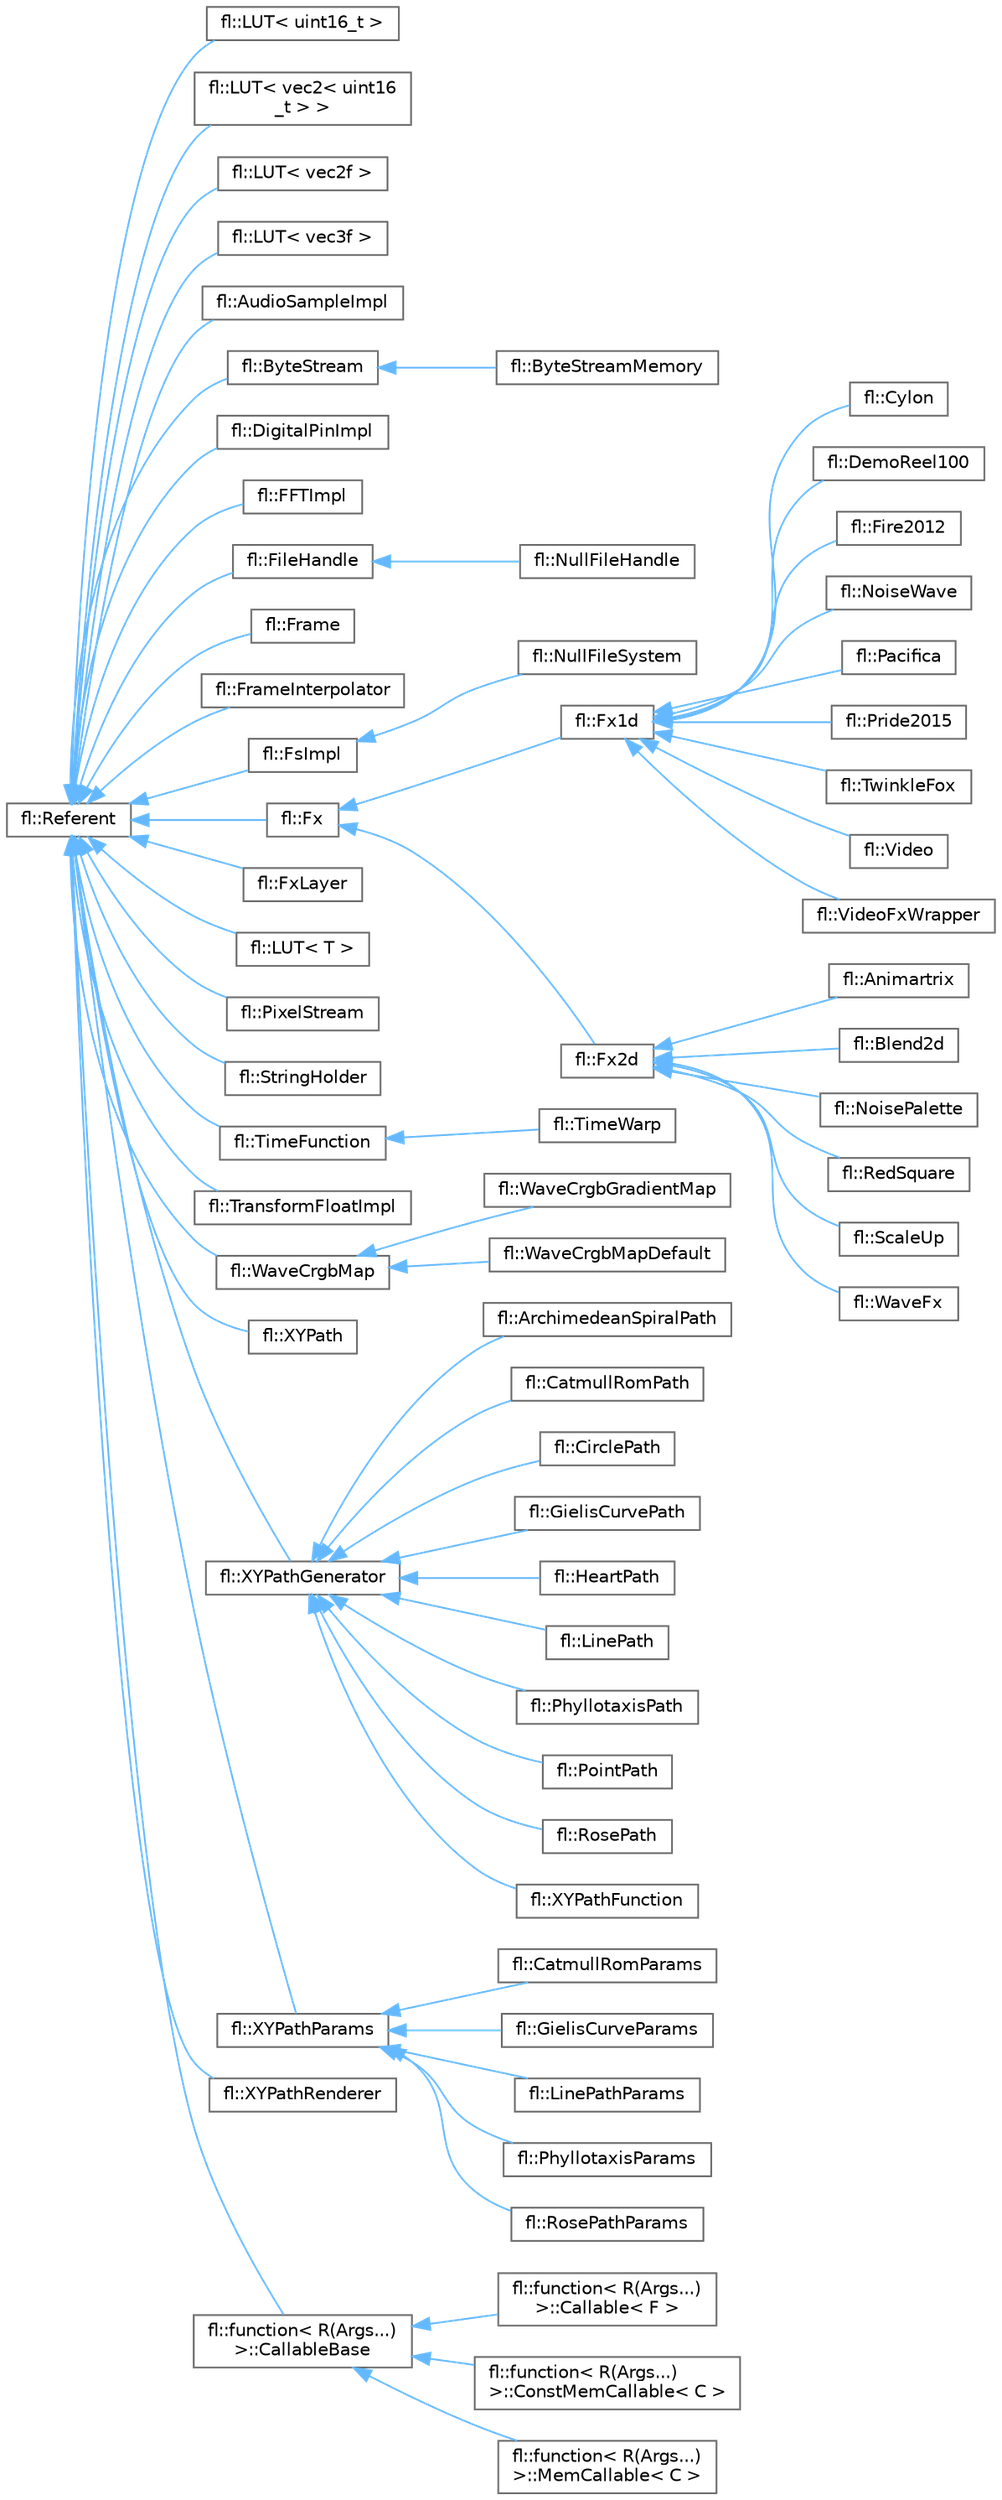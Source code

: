 digraph "Graphical Class Hierarchy"
{
 // INTERACTIVE_SVG=YES
 // LATEX_PDF_SIZE
  bgcolor="transparent";
  edge [fontname=Helvetica,fontsize=10,labelfontname=Helvetica,labelfontsize=10];
  node [fontname=Helvetica,fontsize=10,shape=box,height=0.2,width=0.4];
  rankdir="LR";
  Node0 [id="Node000000",label="fl::Referent",height=0.2,width=0.4,color="grey40", fillcolor="white", style="filled",URL="$d6/d16/classfl_1_1_referent.html",tooltip=" "];
  Node0 -> Node1 [id="edge153_Node000000_Node000001",dir="back",color="steelblue1",style="solid",tooltip=" "];
  Node1 [id="Node000001",label="fl::LUT\< uint16_t \>",height=0.2,width=0.4,color="grey40", fillcolor="white", style="filled",URL="$d6/d18/classfl_1_1_l_u_t.html",tooltip=" "];
  Node0 -> Node2 [id="edge154_Node000000_Node000002",dir="back",color="steelblue1",style="solid",tooltip=" "];
  Node2 [id="Node000002",label="fl::LUT\< vec2\< uint16\l_t \> \>",height=0.2,width=0.4,color="grey40", fillcolor="white", style="filled",URL="$d6/d18/classfl_1_1_l_u_t.html",tooltip=" "];
  Node0 -> Node3 [id="edge155_Node000000_Node000003",dir="back",color="steelblue1",style="solid",tooltip=" "];
  Node3 [id="Node000003",label="fl::LUT\< vec2f \>",height=0.2,width=0.4,color="grey40", fillcolor="white", style="filled",URL="$d6/d18/classfl_1_1_l_u_t.html",tooltip=" "];
  Node0 -> Node4 [id="edge156_Node000000_Node000004",dir="back",color="steelblue1",style="solid",tooltip=" "];
  Node4 [id="Node000004",label="fl::LUT\< vec3f \>",height=0.2,width=0.4,color="grey40", fillcolor="white", style="filled",URL="$d6/d18/classfl_1_1_l_u_t.html",tooltip=" "];
  Node0 -> Node5 [id="edge157_Node000000_Node000005",dir="back",color="steelblue1",style="solid",tooltip=" "];
  Node5 [id="Node000005",label="fl::AudioSampleImpl",height=0.2,width=0.4,color="grey40", fillcolor="white", style="filled",URL="$da/d39/classfl_1_1_audio_sample_impl.html",tooltip=" "];
  Node0 -> Node6 [id="edge158_Node000000_Node000006",dir="back",color="steelblue1",style="solid",tooltip=" "];
  Node6 [id="Node000006",label="fl::ByteStream",height=0.2,width=0.4,color="grey40", fillcolor="white", style="filled",URL="$d2/d5e/classfl_1_1_byte_stream.html",tooltip=" "];
  Node6 -> Node7 [id="edge159_Node000006_Node000007",dir="back",color="steelblue1",style="solid",tooltip=" "];
  Node7 [id="Node000007",label="fl::ByteStreamMemory",height=0.2,width=0.4,color="grey40", fillcolor="white", style="filled",URL="$d1/dc0/classfl_1_1_byte_stream_memory.html",tooltip=" "];
  Node0 -> Node8 [id="edge160_Node000000_Node000008",dir="back",color="steelblue1",style="solid",tooltip=" "];
  Node8 [id="Node000008",label="fl::DigitalPinImpl",height=0.2,width=0.4,color="grey40", fillcolor="white", style="filled",URL="$d3/d25/classfl_1_1_digital_pin_impl.html",tooltip=" "];
  Node0 -> Node9 [id="edge161_Node000000_Node000009",dir="back",color="steelblue1",style="solid",tooltip=" "];
  Node9 [id="Node000009",label="fl::FFTImpl",height=0.2,width=0.4,color="grey40", fillcolor="white", style="filled",URL="$de/d9d/classfl_1_1_f_f_t_impl.html",tooltip=" "];
  Node0 -> Node10 [id="edge162_Node000000_Node000010",dir="back",color="steelblue1",style="solid",tooltip=" "];
  Node10 [id="Node000010",label="fl::FileHandle",height=0.2,width=0.4,color="grey40", fillcolor="white", style="filled",URL="$d5/d86/classfl_1_1_file_handle.html",tooltip=" "];
  Node10 -> Node11 [id="edge163_Node000010_Node000011",dir="back",color="steelblue1",style="solid",tooltip=" "];
  Node11 [id="Node000011",label="fl::NullFileHandle",height=0.2,width=0.4,color="grey40", fillcolor="white", style="filled",URL="$df/dab/classfl_1_1_null_file_handle.html",tooltip=" "];
  Node0 -> Node12 [id="edge164_Node000000_Node000012",dir="back",color="steelblue1",style="solid",tooltip=" "];
  Node12 [id="Node000012",label="fl::Frame",height=0.2,width=0.4,color="grey40", fillcolor="white", style="filled",URL="$d1/de0/classfl_1_1_frame.html",tooltip=" "];
  Node0 -> Node13 [id="edge165_Node000000_Node000013",dir="back",color="steelblue1",style="solid",tooltip=" "];
  Node13 [id="Node000013",label="fl::FrameInterpolator",height=0.2,width=0.4,color="grey40", fillcolor="white", style="filled",URL="$d8/d94/classfl_1_1_frame_interpolator.html",tooltip=" "];
  Node0 -> Node14 [id="edge166_Node000000_Node000014",dir="back",color="steelblue1",style="solid",tooltip=" "];
  Node14 [id="Node000014",label="fl::FsImpl",height=0.2,width=0.4,color="grey40", fillcolor="white", style="filled",URL="$d7/d43/classfl_1_1_fs_impl.html",tooltip=" "];
  Node14 -> Node15 [id="edge167_Node000014_Node000015",dir="back",color="steelblue1",style="solid",tooltip=" "];
  Node15 [id="Node000015",label="fl::NullFileSystem",height=0.2,width=0.4,color="grey40", fillcolor="white", style="filled",URL="$db/d93/classfl_1_1_null_file_system.html",tooltip=" "];
  Node0 -> Node16 [id="edge168_Node000000_Node000016",dir="back",color="steelblue1",style="solid",tooltip=" "];
  Node16 [id="Node000016",label="fl::Fx",height=0.2,width=0.4,color="grey40", fillcolor="white", style="filled",URL="$da/d5d/classfl_1_1_fx.html",tooltip=" "];
  Node16 -> Node17 [id="edge169_Node000016_Node000017",dir="back",color="steelblue1",style="solid",tooltip=" "];
  Node17 [id="Node000017",label="fl::Fx1d",height=0.2,width=0.4,color="grey40", fillcolor="white", style="filled",URL="$d4/d1c/classfl_1_1_fx1d.html",tooltip=" "];
  Node17 -> Node18 [id="edge170_Node000017_Node000018",dir="back",color="steelblue1",style="solid",tooltip=" "];
  Node18 [id="Node000018",label="fl::Cylon",height=0.2,width=0.4,color="grey40", fillcolor="white", style="filled",URL="$dc/dd6/classfl_1_1_cylon.html",tooltip="An animation that moves a single LED back and forth (Larson Scanner effect)"];
  Node17 -> Node19 [id="edge171_Node000017_Node000019",dir="back",color="steelblue1",style="solid",tooltip=" "];
  Node19 [id="Node000019",label="fl::DemoReel100",height=0.2,width=0.4,color="grey40", fillcolor="white", style="filled",URL="$d1/d60/classfl_1_1_demo_reel100.html",tooltip=" "];
  Node17 -> Node20 [id="edge172_Node000017_Node000020",dir="back",color="steelblue1",style="solid",tooltip=" "];
  Node20 [id="Node000020",label="fl::Fire2012",height=0.2,width=0.4,color="grey40", fillcolor="white", style="filled",URL="$d5/d9b/classfl_1_1_fire2012.html",tooltip=" "];
  Node17 -> Node21 [id="edge173_Node000017_Node000021",dir="back",color="steelblue1",style="solid",tooltip=" "];
  Node21 [id="Node000021",label="fl::NoiseWave",height=0.2,width=0.4,color="grey40", fillcolor="white", style="filled",URL="$d5/d3c/classfl_1_1_noise_wave.html",tooltip=" "];
  Node17 -> Node22 [id="edge174_Node000017_Node000022",dir="back",color="steelblue1",style="solid",tooltip=" "];
  Node22 [id="Node000022",label="fl::Pacifica",height=0.2,width=0.4,color="grey40", fillcolor="white", style="filled",URL="$d2/db2/classfl_1_1_pacifica.html",tooltip=" "];
  Node17 -> Node23 [id="edge175_Node000017_Node000023",dir="back",color="steelblue1",style="solid",tooltip=" "];
  Node23 [id="Node000023",label="fl::Pride2015",height=0.2,width=0.4,color="grey40", fillcolor="white", style="filled",URL="$df/d11/classfl_1_1_pride2015.html",tooltip=" "];
  Node17 -> Node24 [id="edge176_Node000017_Node000024",dir="back",color="steelblue1",style="solid",tooltip=" "];
  Node24 [id="Node000024",label="fl::TwinkleFox",height=0.2,width=0.4,color="grey40", fillcolor="white", style="filled",URL="$de/db5/classfl_1_1_twinkle_fox.html",tooltip=" "];
  Node17 -> Node25 [id="edge177_Node000017_Node000025",dir="back",color="steelblue1",style="solid",tooltip=" "];
  Node25 [id="Node000025",label="fl::Video",height=0.2,width=0.4,color="grey40", fillcolor="white", style="filled",URL="$d0/d4b/classfl_1_1_video.html",tooltip=" "];
  Node17 -> Node26 [id="edge178_Node000017_Node000026",dir="back",color="steelblue1",style="solid",tooltip=" "];
  Node26 [id="Node000026",label="fl::VideoFxWrapper",height=0.2,width=0.4,color="grey40", fillcolor="white", style="filled",URL="$d4/dd2/classfl_1_1_video_fx_wrapper.html",tooltip=" "];
  Node16 -> Node27 [id="edge179_Node000016_Node000027",dir="back",color="steelblue1",style="solid",tooltip=" "];
  Node27 [id="Node000027",label="fl::Fx2d",height=0.2,width=0.4,color="grey40", fillcolor="white", style="filled",URL="$d7/d3e/classfl_1_1_fx2d.html",tooltip=" "];
  Node27 -> Node28 [id="edge180_Node000027_Node000028",dir="back",color="steelblue1",style="solid",tooltip=" "];
  Node28 [id="Node000028",label="fl::Animartrix",height=0.2,width=0.4,color="grey40", fillcolor="white", style="filled",URL="$d8/df5/classfl_1_1_animartrix.html",tooltip=" "];
  Node27 -> Node29 [id="edge181_Node000027_Node000029",dir="back",color="steelblue1",style="solid",tooltip=" "];
  Node29 [id="Node000029",label="fl::Blend2d",height=0.2,width=0.4,color="grey40", fillcolor="white", style="filled",URL="$dc/d2b/classfl_1_1_blend2d.html",tooltip=" "];
  Node27 -> Node30 [id="edge182_Node000027_Node000030",dir="back",color="steelblue1",style="solid",tooltip=" "];
  Node30 [id="Node000030",label="fl::NoisePalette",height=0.2,width=0.4,color="grey40", fillcolor="white", style="filled",URL="$d9/d41/classfl_1_1_noise_palette.html",tooltip=" "];
  Node27 -> Node31 [id="edge183_Node000027_Node000031",dir="back",color="steelblue1",style="solid",tooltip=" "];
  Node31 [id="Node000031",label="fl::RedSquare",height=0.2,width=0.4,color="grey40", fillcolor="white", style="filled",URL="$d0/d3e/classfl_1_1_red_square.html",tooltip=" "];
  Node27 -> Node32 [id="edge184_Node000027_Node000032",dir="back",color="steelblue1",style="solid",tooltip=" "];
  Node32 [id="Node000032",label="fl::ScaleUp",height=0.2,width=0.4,color="grey40", fillcolor="white", style="filled",URL="$d5/d79/classfl_1_1_scale_up.html",tooltip=" "];
  Node27 -> Node33 [id="edge185_Node000027_Node000033",dir="back",color="steelblue1",style="solid",tooltip=" "];
  Node33 [id="Node000033",label="fl::WaveFx",height=0.2,width=0.4,color="grey40", fillcolor="white", style="filled",URL="$d6/d5f/classfl_1_1_wave_fx.html",tooltip=" "];
  Node0 -> Node34 [id="edge186_Node000000_Node000034",dir="back",color="steelblue1",style="solid",tooltip=" "];
  Node34 [id="Node000034",label="fl::FxLayer",height=0.2,width=0.4,color="grey40", fillcolor="white", style="filled",URL="$d6/d7f/classfl_1_1_fx_layer.html",tooltip=" "];
  Node0 -> Node35 [id="edge187_Node000000_Node000035",dir="back",color="steelblue1",style="solid",tooltip=" "];
  Node35 [id="Node000035",label="fl::LUT\< T \>",height=0.2,width=0.4,color="grey40", fillcolor="white", style="filled",URL="$d6/d18/classfl_1_1_l_u_t.html",tooltip=" "];
  Node0 -> Node36 [id="edge188_Node000000_Node000036",dir="back",color="steelblue1",style="solid",tooltip=" "];
  Node36 [id="Node000036",label="fl::PixelStream",height=0.2,width=0.4,color="grey40", fillcolor="white", style="filled",URL="$d8/ddd/classfl_1_1_pixel_stream.html",tooltip=" "];
  Node0 -> Node37 [id="edge189_Node000000_Node000037",dir="back",color="steelblue1",style="solid",tooltip=" "];
  Node37 [id="Node000037",label="fl::StringHolder",height=0.2,width=0.4,color="grey40", fillcolor="white", style="filled",URL="$dc/da7/classfl_1_1_string_holder.html",tooltip=" "];
  Node0 -> Node38 [id="edge190_Node000000_Node000038",dir="back",color="steelblue1",style="solid",tooltip=" "];
  Node38 [id="Node000038",label="fl::TimeFunction",height=0.2,width=0.4,color="grey40", fillcolor="white", style="filled",URL="$d8/db5/classfl_1_1_time_function.html",tooltip=" "];
  Node38 -> Node39 [id="edge191_Node000038_Node000039",dir="back",color="steelblue1",style="solid",tooltip=" "];
  Node39 [id="Node000039",label="fl::TimeWarp",height=0.2,width=0.4,color="grey40", fillcolor="white", style="filled",URL="$d4/d3d/classfl_1_1_time_warp.html",tooltip=" "];
  Node0 -> Node40 [id="edge192_Node000000_Node000040",dir="back",color="steelblue1",style="solid",tooltip=" "];
  Node40 [id="Node000040",label="fl::TransformFloatImpl",height=0.2,width=0.4,color="grey40", fillcolor="white", style="filled",URL="$d5/db7/classfl_1_1_transform_float_impl.html",tooltip=" "];
  Node0 -> Node41 [id="edge193_Node000000_Node000041",dir="back",color="steelblue1",style="solid",tooltip=" "];
  Node41 [id="Node000041",label="fl::WaveCrgbMap",height=0.2,width=0.4,color="grey40", fillcolor="white", style="filled",URL="$dc/dce/classfl_1_1_wave_crgb_map.html",tooltip=" "];
  Node41 -> Node42 [id="edge194_Node000041_Node000042",dir="back",color="steelblue1",style="solid",tooltip=" "];
  Node42 [id="Node000042",label="fl::WaveCrgbGradientMap",height=0.2,width=0.4,color="grey40", fillcolor="white", style="filled",URL="$d0/da7/classfl_1_1_wave_crgb_gradient_map.html",tooltip=" "];
  Node41 -> Node43 [id="edge195_Node000041_Node000043",dir="back",color="steelblue1",style="solid",tooltip=" "];
  Node43 [id="Node000043",label="fl::WaveCrgbMapDefault",height=0.2,width=0.4,color="grey40", fillcolor="white", style="filled",URL="$de/d99/classfl_1_1_wave_crgb_map_default.html",tooltip=" "];
  Node0 -> Node44 [id="edge196_Node000000_Node000044",dir="back",color="steelblue1",style="solid",tooltip=" "];
  Node44 [id="Node000044",label="fl::XYPath",height=0.2,width=0.4,color="grey40", fillcolor="white", style="filled",URL="$d9/df4/classfl_1_1_x_y_path.html",tooltip=" "];
  Node0 -> Node45 [id="edge197_Node000000_Node000045",dir="back",color="steelblue1",style="solid",tooltip=" "];
  Node45 [id="Node000045",label="fl::XYPathGenerator",height=0.2,width=0.4,color="grey40", fillcolor="white", style="filled",URL="$d9/d43/classfl_1_1_x_y_path_generator.html",tooltip=" "];
  Node45 -> Node46 [id="edge198_Node000045_Node000046",dir="back",color="steelblue1",style="solid",tooltip=" "];
  Node46 [id="Node000046",label="fl::ArchimedeanSpiralPath",height=0.2,width=0.4,color="grey40", fillcolor="white", style="filled",URL="$dd/dab/classfl_1_1_archimedean_spiral_path.html",tooltip=" "];
  Node45 -> Node47 [id="edge199_Node000045_Node000047",dir="back",color="steelblue1",style="solid",tooltip=" "];
  Node47 [id="Node000047",label="fl::CatmullRomPath",height=0.2,width=0.4,color="grey40", fillcolor="white", style="filled",URL="$d2/d1f/classfl_1_1_catmull_rom_path.html",tooltip="Catmull–Rom spline through arbitrary points."];
  Node45 -> Node48 [id="edge200_Node000045_Node000048",dir="back",color="steelblue1",style="solid",tooltip=" "];
  Node48 [id="Node000048",label="fl::CirclePath",height=0.2,width=0.4,color="grey40", fillcolor="white", style="filled",URL="$da/d3f/classfl_1_1_circle_path.html",tooltip=" "];
  Node45 -> Node49 [id="edge201_Node000045_Node000049",dir="back",color="steelblue1",style="solid",tooltip=" "];
  Node49 [id="Node000049",label="fl::GielisCurvePath",height=0.2,width=0.4,color="grey40", fillcolor="white", style="filled",URL="$d1/d9f/classfl_1_1_gielis_curve_path.html",tooltip=" "];
  Node45 -> Node50 [id="edge202_Node000045_Node000050",dir="back",color="steelblue1",style="solid",tooltip=" "];
  Node50 [id="Node000050",label="fl::HeartPath",height=0.2,width=0.4,color="grey40", fillcolor="white", style="filled",URL="$df/dc4/classfl_1_1_heart_path.html",tooltip=" "];
  Node45 -> Node51 [id="edge203_Node000045_Node000051",dir="back",color="steelblue1",style="solid",tooltip=" "];
  Node51 [id="Node000051",label="fl::LinePath",height=0.2,width=0.4,color="grey40", fillcolor="white", style="filled",URL="$d3/da9/classfl_1_1_line_path.html",tooltip=" "];
  Node45 -> Node52 [id="edge204_Node000045_Node000052",dir="back",color="steelblue1",style="solid",tooltip=" "];
  Node52 [id="Node000052",label="fl::PhyllotaxisPath",height=0.2,width=0.4,color="grey40", fillcolor="white", style="filled",URL="$df/d1d/classfl_1_1_phyllotaxis_path.html",tooltip=" "];
  Node45 -> Node53 [id="edge205_Node000045_Node000053",dir="back",color="steelblue1",style="solid",tooltip=" "];
  Node53 [id="Node000053",label="fl::PointPath",height=0.2,width=0.4,color="grey40", fillcolor="white", style="filled",URL="$dd/d29/classfl_1_1_point_path.html",tooltip=" "];
  Node45 -> Node54 [id="edge206_Node000045_Node000054",dir="back",color="steelblue1",style="solid",tooltip=" "];
  Node54 [id="Node000054",label="fl::RosePath",height=0.2,width=0.4,color="grey40", fillcolor="white", style="filled",URL="$d3/dc1/classfl_1_1_rose_path.html",tooltip=" "];
  Node45 -> Node55 [id="edge207_Node000045_Node000055",dir="back",color="steelblue1",style="solid",tooltip=" "];
  Node55 [id="Node000055",label="fl::XYPathFunction",height=0.2,width=0.4,color="grey40", fillcolor="white", style="filled",URL="$d0/d99/classfl_1_1_x_y_path_function.html",tooltip=" "];
  Node0 -> Node56 [id="edge208_Node000000_Node000056",dir="back",color="steelblue1",style="solid",tooltip=" "];
  Node56 [id="Node000056",label="fl::XYPathParams",height=0.2,width=0.4,color="grey40", fillcolor="white", style="filled",URL="$da/d32/classfl_1_1_x_y_path_params.html",tooltip=" "];
  Node56 -> Node57 [id="edge209_Node000056_Node000057",dir="back",color="steelblue1",style="solid",tooltip=" "];
  Node57 [id="Node000057",label="fl::CatmullRomParams",height=0.2,width=0.4,color="grey40", fillcolor="white", style="filled",URL="$d8/d11/classfl_1_1_catmull_rom_params.html",tooltip=" "];
  Node56 -> Node58 [id="edge210_Node000056_Node000058",dir="back",color="steelblue1",style="solid",tooltip=" "];
  Node58 [id="Node000058",label="fl::GielisCurveParams",height=0.2,width=0.4,color="grey40", fillcolor="white", style="filled",URL="$d7/dbd/classfl_1_1_gielis_curve_params.html",tooltip=" "];
  Node56 -> Node59 [id="edge211_Node000056_Node000059",dir="back",color="steelblue1",style="solid",tooltip=" "];
  Node59 [id="Node000059",label="fl::LinePathParams",height=0.2,width=0.4,color="grey40", fillcolor="white", style="filled",URL="$dc/dc8/classfl_1_1_line_path_params.html",tooltip=" "];
  Node56 -> Node60 [id="edge212_Node000056_Node000060",dir="back",color="steelblue1",style="solid",tooltip=" "];
  Node60 [id="Node000060",label="fl::PhyllotaxisParams",height=0.2,width=0.4,color="grey40", fillcolor="white", style="filled",URL="$de/d32/classfl_1_1_phyllotaxis_params.html",tooltip=" "];
  Node56 -> Node61 [id="edge213_Node000056_Node000061",dir="back",color="steelblue1",style="solid",tooltip=" "];
  Node61 [id="Node000061",label="fl::RosePathParams",height=0.2,width=0.4,color="grey40", fillcolor="white", style="filled",URL="$dc/dc2/classfl_1_1_rose_path_params.html",tooltip=" "];
  Node0 -> Node62 [id="edge214_Node000000_Node000062",dir="back",color="steelblue1",style="solid",tooltip=" "];
  Node62 [id="Node000062",label="fl::XYPathRenderer",height=0.2,width=0.4,color="grey40", fillcolor="white", style="filled",URL="$d2/dbc/classfl_1_1_x_y_path_renderer.html",tooltip=" "];
  Node0 -> Node63 [id="edge215_Node000000_Node000063",dir="back",color="steelblue1",style="solid",tooltip=" "];
  Node63 [id="Node000063",label="fl::function\< R(Args...)\l\>::CallableBase",height=0.2,width=0.4,color="grey40", fillcolor="white", style="filled",URL="$dd/d15/structfl_1_1function_3_01_r_07_args_8_8_8_08_4_1_1_callable_base.html",tooltip=" "];
  Node63 -> Node64 [id="edge216_Node000063_Node000064",dir="back",color="steelblue1",style="solid",tooltip=" "];
  Node64 [id="Node000064",label="fl::function\< R(Args...)\l\>::Callable\< F \>",height=0.2,width=0.4,color="grey40", fillcolor="white", style="filled",URL="$dc/da9/structfl_1_1function_3_01_r_07_args_8_8_8_08_4_1_1_callable.html",tooltip=" "];
  Node63 -> Node65 [id="edge217_Node000063_Node000065",dir="back",color="steelblue1",style="solid",tooltip=" "];
  Node65 [id="Node000065",label="fl::function\< R(Args...)\l\>::ConstMemCallable\< C \>",height=0.2,width=0.4,color="grey40", fillcolor="white", style="filled",URL="$d5/d17/structfl_1_1function_3_01_r_07_args_8_8_8_08_4_1_1_const_mem_callable.html",tooltip=" "];
  Node63 -> Node66 [id="edge218_Node000063_Node000066",dir="back",color="steelblue1",style="solid",tooltip=" "];
  Node66 [id="Node000066",label="fl::function\< R(Args...)\l\>::MemCallable\< C \>",height=0.2,width=0.4,color="grey40", fillcolor="white", style="filled",URL="$dc/da3/structfl_1_1function_3_01_r_07_args_8_8_8_08_4_1_1_mem_callable.html",tooltip=" "];
}
